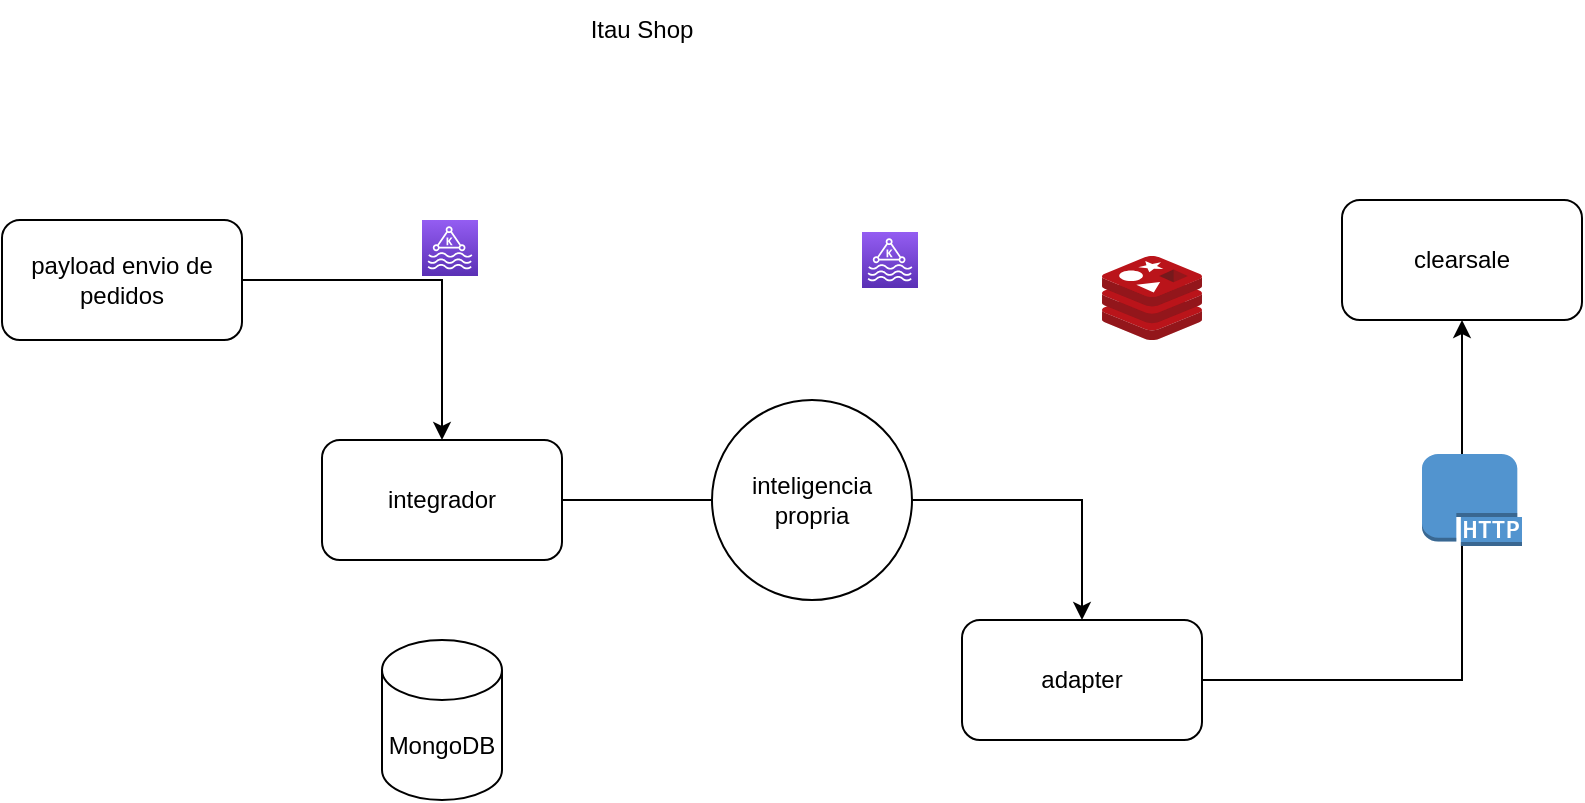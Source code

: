 <mxfile version="16.6.1" type="github" pages="2">
  <diagram id="XUTN4BySlDO3wBlAgurX" name="Page-1">
    <mxGraphModel dx="638" dy="794" grid="1" gridSize="10" guides="1" tooltips="1" connect="1" arrows="1" fold="1" page="1" pageScale="1" pageWidth="850" pageHeight="1100" math="0" shadow="0">
      <root>
        <mxCell id="0" />
        <mxCell id="1" parent="0" />
        <mxCell id="Q1-PNs51LBV9nEy08p4e-7" style="edgeStyle=orthogonalEdgeStyle;rounded=0;orthogonalLoop=1;jettySize=auto;html=1;" parent="1" source="Q1-PNs51LBV9nEy08p4e-1" target="Q1-PNs51LBV9nEy08p4e-2" edge="1">
          <mxGeometry relative="1" as="geometry" />
        </mxCell>
        <mxCell id="Q1-PNs51LBV9nEy08p4e-1" value="integrador" style="rounded=1;whiteSpace=wrap;html=1;" parent="1" vertex="1">
          <mxGeometry x="180" y="240" width="120" height="60" as="geometry" />
        </mxCell>
        <mxCell id="Q1-PNs51LBV9nEy08p4e-6" style="edgeStyle=orthogonalEdgeStyle;rounded=0;orthogonalLoop=1;jettySize=auto;html=1;" parent="1" source="Q1-PNs51LBV9nEy08p4e-2" target="Q1-PNs51LBV9nEy08p4e-3" edge="1">
          <mxGeometry relative="1" as="geometry">
            <mxPoint x="740" y="220" as="targetPoint" />
          </mxGeometry>
        </mxCell>
        <mxCell id="Q1-PNs51LBV9nEy08p4e-2" value="adapter" style="rounded=1;whiteSpace=wrap;html=1;" parent="1" vertex="1">
          <mxGeometry x="500" y="330" width="120" height="60" as="geometry" />
        </mxCell>
        <mxCell id="Q1-PNs51LBV9nEy08p4e-3" value="clearsale" style="rounded=1;whiteSpace=wrap;html=1;" parent="1" vertex="1">
          <mxGeometry x="690" y="120" width="120" height="60" as="geometry" />
        </mxCell>
        <mxCell id="Q1-PNs51LBV9nEy08p4e-8" style="edgeStyle=orthogonalEdgeStyle;rounded=0;orthogonalLoop=1;jettySize=auto;html=1;" parent="1" source="Q1-PNs51LBV9nEy08p4e-4" target="Q1-PNs51LBV9nEy08p4e-1" edge="1">
          <mxGeometry relative="1" as="geometry" />
        </mxCell>
        <mxCell id="Q1-PNs51LBV9nEy08p4e-4" value="payload envio de pedidos" style="rounded=1;whiteSpace=wrap;html=1;" parent="1" vertex="1">
          <mxGeometry x="20" y="130" width="120" height="60" as="geometry" />
        </mxCell>
        <mxCell id="Q1-PNs51LBV9nEy08p4e-5" value="Itau Shop" style="text;html=1;strokeColor=none;fillColor=none;align=center;verticalAlign=middle;whiteSpace=wrap;rounded=0;" parent="1" vertex="1">
          <mxGeometry x="310" y="20" width="60" height="30" as="geometry" />
        </mxCell>
        <mxCell id="Q1-PNs51LBV9nEy08p4e-9" value="" style="sketch=0;points=[[0,0,0],[0.25,0,0],[0.5,0,0],[0.75,0,0],[1,0,0],[0,1,0],[0.25,1,0],[0.5,1,0],[0.75,1,0],[1,1,0],[0,0.25,0],[0,0.5,0],[0,0.75,0],[1,0.25,0],[1,0.5,0],[1,0.75,0]];outlineConnect=0;fontColor=#232F3E;gradientColor=#945DF2;gradientDirection=north;fillColor=#5A30B5;strokeColor=#ffffff;dashed=0;verticalLabelPosition=bottom;verticalAlign=top;align=center;html=1;fontSize=12;fontStyle=0;aspect=fixed;shape=mxgraph.aws4.resourceIcon;resIcon=mxgraph.aws4.managed_streaming_for_kafka;" parent="1" vertex="1">
          <mxGeometry x="230" y="130" width="28" height="28" as="geometry" />
        </mxCell>
        <mxCell id="Q1-PNs51LBV9nEy08p4e-10" value="" style="outlineConnect=0;dashed=0;verticalLabelPosition=bottom;verticalAlign=top;align=center;html=1;shape=mxgraph.aws3.http_protocol;fillColor=#5294CF;gradientColor=none;" parent="1" vertex="1">
          <mxGeometry x="730" y="247" width="50" height="46" as="geometry" />
        </mxCell>
        <mxCell id="Q1-PNs51LBV9nEy08p4e-11" value="MongoDB" style="shape=cylinder3;whiteSpace=wrap;html=1;boundedLbl=1;backgroundOutline=1;size=15;" parent="1" vertex="1">
          <mxGeometry x="210" y="340" width="60" height="80" as="geometry" />
        </mxCell>
        <mxCell id="Q1-PNs51LBV9nEy08p4e-12" value="" style="sketch=0;aspect=fixed;html=1;points=[];align=center;image;fontSize=12;image=img/lib/mscae/Cache_Redis_Product.svg;" parent="1" vertex="1">
          <mxGeometry x="570" y="148" width="50" height="42" as="geometry" />
        </mxCell>
        <mxCell id="Q1-PNs51LBV9nEy08p4e-13" value="" style="shape=image;html=1;verticalAlign=top;verticalLabelPosition=bottom;labelBackgroundColor=#ffffff;imageAspect=0;aspect=fixed;image=https://cdn1.iconfinder.com/data/icons/nuvola2/48x48/actions/kgpg_identity.png" parent="1" vertex="1">
          <mxGeometry x="590" y="199" width="48" height="48" as="geometry" />
        </mxCell>
        <mxCell id="Q1-PNs51LBV9nEy08p4e-14" value="" style="sketch=0;points=[[0,0,0],[0.25,0,0],[0.5,0,0],[0.75,0,0],[1,0,0],[0,1,0],[0.25,1,0],[0.5,1,0],[0.75,1,0],[1,1,0],[0,0.25,0],[0,0.5,0],[0,0.75,0],[1,0.25,0],[1,0.5,0],[1,0.75,0]];outlineConnect=0;fontColor=#232F3E;gradientColor=#945DF2;gradientDirection=north;fillColor=#5A30B5;strokeColor=#ffffff;dashed=0;verticalLabelPosition=bottom;verticalAlign=top;align=center;html=1;fontSize=12;fontStyle=0;aspect=fixed;shape=mxgraph.aws4.resourceIcon;resIcon=mxgraph.aws4.managed_streaming_for_kafka;" parent="1" vertex="1">
          <mxGeometry x="450" y="136" width="28" height="28" as="geometry" />
        </mxCell>
        <mxCell id="Q1-PNs51LBV9nEy08p4e-15" value="inteligencia propria" style="ellipse;whiteSpace=wrap;html=1;aspect=fixed;" parent="1" vertex="1">
          <mxGeometry x="375" y="220" width="100" height="100" as="geometry" />
        </mxCell>
      </root>
    </mxGraphModel>
  </diagram>
  <diagram id="btWPKoFkMljEYEXe_9gW" name="Kotlin">
    <mxGraphModel dx="638" dy="794" grid="1" gridSize="10" guides="1" tooltips="1" connect="1" arrows="1" fold="1" page="1" pageScale="1" pageWidth="850" pageHeight="1100" math="0" shadow="0">
      <root>
        <mxCell id="ndLA-aKq9DVxJ6Pj1Hj2-0" />
        <mxCell id="ndLA-aKq9DVxJ6Pj1Hj2-1" parent="ndLA-aKq9DVxJ6Pj1Hj2-0" />
        <mxCell id="vFjYC5-n_VrW79ViCQxg-0" value="without JVM" style="rounded=1;whiteSpace=wrap;html=1;" vertex="1" parent="ndLA-aKq9DVxJ6Pj1Hj2-1">
          <mxGeometry x="601" y="130" width="120" height="60" as="geometry" />
        </mxCell>
        <mxCell id="vFjYC5-n_VrW79ViCQxg-1" value="JVM" style="rounded=1;whiteSpace=wrap;html=1;" vertex="1" parent="ndLA-aKq9DVxJ6Pj1Hj2-1">
          <mxGeometry x="241" y="130" width="120" height="60" as="geometry" />
        </mxCell>
        <mxCell id="vFjYC5-n_VrW79ViCQxg-2" value="VMs JavScript" style="rounded=1;whiteSpace=wrap;html=1;" vertex="1" parent="ndLA-aKq9DVxJ6Pj1Hj2-1">
          <mxGeometry x="441" y="130" width="120" height="60" as="geometry" />
        </mxCell>
        <mxCell id="vFjYC5-n_VrW79ViCQxg-7" style="edgeStyle=orthogonalEdgeStyle;rounded=0;orthogonalLoop=1;jettySize=auto;html=1;" edge="1" parent="ndLA-aKq9DVxJ6Pj1Hj2-1" source="vFjYC5-n_VrW79ViCQxg-3" target="vFjYC5-n_VrW79ViCQxg-1">
          <mxGeometry relative="1" as="geometry">
            <Array as="points">
              <mxPoint x="161" y="160" />
            </Array>
          </mxGeometry>
        </mxCell>
        <mxCell id="vFjYC5-n_VrW79ViCQxg-3" value="Java" style="rounded=1;whiteSpace=wrap;html=1;" vertex="1" parent="ndLA-aKq9DVxJ6Pj1Hj2-1">
          <mxGeometry x="101" y="290" width="120" height="60" as="geometry" />
        </mxCell>
        <mxCell id="vFjYC5-n_VrW79ViCQxg-8" style="edgeStyle=orthogonalEdgeStyle;rounded=0;orthogonalLoop=1;jettySize=auto;html=1;entryX=1;entryY=0.5;entryDx=0;entryDy=0;" edge="1" parent="ndLA-aKq9DVxJ6Pj1Hj2-1" source="vFjYC5-n_VrW79ViCQxg-4" target="vFjYC5-n_VrW79ViCQxg-1">
          <mxGeometry relative="1" as="geometry">
            <Array as="points">
              <mxPoint x="401" y="240" />
              <mxPoint x="381" y="240" />
              <mxPoint x="381" y="160" />
            </Array>
          </mxGeometry>
        </mxCell>
        <mxCell id="vFjYC5-n_VrW79ViCQxg-9" style="edgeStyle=orthogonalEdgeStyle;rounded=0;orthogonalLoop=1;jettySize=auto;html=1;" edge="1" parent="ndLA-aKq9DVxJ6Pj1Hj2-1" source="vFjYC5-n_VrW79ViCQxg-4" target="vFjYC5-n_VrW79ViCQxg-2">
          <mxGeometry relative="1" as="geometry">
            <Array as="points">
              <mxPoint x="481" y="240" />
              <mxPoint x="481" y="240" />
            </Array>
          </mxGeometry>
        </mxCell>
        <mxCell id="vFjYC5-n_VrW79ViCQxg-10" style="edgeStyle=orthogonalEdgeStyle;rounded=0;orthogonalLoop=1;jettySize=auto;html=1;" edge="1" parent="ndLA-aKq9DVxJ6Pj1Hj2-1" source="vFjYC5-n_VrW79ViCQxg-4" target="vFjYC5-n_VrW79ViCQxg-0">
          <mxGeometry relative="1" as="geometry" />
        </mxCell>
        <mxCell id="vFjYC5-n_VrW79ViCQxg-4" value="Kotlin" style="rounded=1;whiteSpace=wrap;html=1;" vertex="1" parent="ndLA-aKq9DVxJ6Pj1Hj2-1">
          <mxGeometry x="381" y="290" width="120" height="60" as="geometry" />
        </mxCell>
        <mxCell id="vFjYC5-n_VrW79ViCQxg-5" value="" style="shape=flexArrow;endArrow=classic;startArrow=classic;html=1;rounded=0;width=8;endSize=5.32;entryX=0;entryY=0.5;entryDx=0;entryDy=0;exitX=1;exitY=0.5;exitDx=0;exitDy=0;startWidth=10;startSize=5.32;endWidth=10;" edge="1" parent="ndLA-aKq9DVxJ6Pj1Hj2-1" source="vFjYC5-n_VrW79ViCQxg-3" target="vFjYC5-n_VrW79ViCQxg-4">
          <mxGeometry width="100" height="100" relative="1" as="geometry">
            <mxPoint x="231" y="460" as="sourcePoint" />
            <mxPoint x="331" y="360" as="targetPoint" />
            <Array as="points">
              <mxPoint x="301" y="320" />
            </Array>
          </mxGeometry>
        </mxCell>
        <mxCell id="vFjYC5-n_VrW79ViCQxg-6" value="Interoperability" style="text;html=1;align=center;verticalAlign=middle;resizable=0;points=[];autosize=1;strokeColor=none;fillColor=none;" vertex="1" parent="ndLA-aKq9DVxJ6Pj1Hj2-1">
          <mxGeometry x="261" y="300" width="90" height="20" as="geometry" />
        </mxCell>
        <mxCell id="vFjYC5-n_VrW79ViCQxg-11" value="base" style="text;html=1;align=center;verticalAlign=middle;resizable=0;points=[];autosize=1;strokeColor=none;fillColor=none;" vertex="1" parent="ndLA-aKq9DVxJ6Pj1Hj2-1">
          <mxGeometry x="121" y="200" width="40" height="20" as="geometry" />
        </mxCell>
        <mxCell id="vFjYC5-n_VrW79ViCQxg-12" value="base" style="text;html=1;align=center;verticalAlign=middle;resizable=0;points=[];autosize=1;strokeColor=none;fillColor=none;" vertex="1" parent="ndLA-aKq9DVxJ6Pj1Hj2-1">
          <mxGeometry x="371" y="210" width="40" height="20" as="geometry" />
        </mxCell>
        <mxCell id="vFjYC5-n_VrW79ViCQxg-13" value="opcao" style="text;html=1;align=center;verticalAlign=middle;resizable=0;points=[];autosize=1;strokeColor=none;fillColor=none;" vertex="1" parent="ndLA-aKq9DVxJ6Pj1Hj2-1">
          <mxGeometry x="466" y="230" width="50" height="20" as="geometry" />
        </mxCell>
        <mxCell id="vFjYC5-n_VrW79ViCQxg-14" value="possibilidade" style="text;html=1;align=center;verticalAlign=middle;resizable=0;points=[];autosize=1;strokeColor=none;fillColor=none;" vertex="1" parent="ndLA-aKq9DVxJ6Pj1Hj2-1">
          <mxGeometry x="606" y="240" width="90" height="20" as="geometry" />
        </mxCell>
        <mxCell id="vFjYC5-n_VrW79ViCQxg-15" value="&lt;h1&gt;&lt;span&gt;Lang&lt;/span&gt;&lt;br&gt;&lt;/h1&gt;&lt;div&gt;&lt;span&gt;concebida em 2010&lt;/span&gt;&lt;/div&gt;" style="text;html=1;strokeColor=none;fillColor=none;spacing=5;spacingTop=-20;whiteSpace=wrap;overflow=hidden;rounded=0;" vertex="1" parent="ndLA-aKq9DVxJ6Pj1Hj2-1">
          <mxGeometry x="346" y="360" width="190" height="70" as="geometry" />
        </mxCell>
        <mxCell id="vFjYC5-n_VrW79ViCQxg-16" value="gradle/ maven/ ant" style="ellipse;whiteSpace=wrap;html=1;" vertex="1" parent="ndLA-aKq9DVxJ6Pj1Hj2-1">
          <mxGeometry x="530" y="560" width="120" height="80" as="geometry" />
        </mxCell>
        <mxCell id="vFjYC5-n_VrW79ViCQxg-17" value="&lt;div&gt;www.manning.com/books/kotlin-in-action.&lt;/div&gt;&lt;div&gt;&lt;br&gt;&lt;/div&gt;&lt;div&gt;Jemerov, Dmitry; Isakova, Svetlana. Kotlin em ação (p. 20). Novatec Editora. Kindle Edition.&amp;nbsp;&lt;/div&gt;" style="text;html=1;align=center;verticalAlign=middle;resizable=0;points=[];autosize=1;strokeColor=none;fillColor=none;" vertex="1" parent="ndLA-aKq9DVxJ6Pj1Hj2-1">
          <mxGeometry x="50" y="630" width="510" height="50" as="geometry" />
        </mxCell>
        <mxCell id="vFjYC5-n_VrW79ViCQxg-18" value="http://try.kotl.in.&#xa;&#xa;&#xa;Jemerov, Dmitry; Isakova, Svetlana. Kotlin em ação (p. 26). Novatec Editora. Kindle Edition." style="text;whiteSpace=wrap;html=1;" vertex="1" parent="ndLA-aKq9DVxJ6Pj1Hj2-1">
          <mxGeometry x="60" y="700" width="510" height="70" as="geometry" />
        </mxCell>
        <mxCell id="vFjYC5-n_VrW79ViCQxg-20" style="edgeStyle=orthogonalEdgeStyle;rounded=0;orthogonalLoop=1;jettySize=auto;html=1;exitX=1;exitY=0.25;exitDx=0;exitDy=0;" edge="1" parent="ndLA-aKq9DVxJ6Pj1Hj2-1" source="vFjYC5-n_VrW79ViCQxg-19">
          <mxGeometry relative="1" as="geometry">
            <mxPoint x="310" y="480" as="targetPoint" />
          </mxGeometry>
        </mxCell>
        <mxCell id="vFjYC5-n_VrW79ViCQxg-19" value="&lt;h1&gt;&lt;span&gt;Estaticamente tipada&lt;/span&gt;&lt;br&gt;&lt;/h1&gt;&lt;div&gt;&lt;span&gt;toda construção é conhecida em tempo de compilação. O compilador é capaz de validar métodos e campos que estão tentando ser acessados&lt;/span&gt;&lt;/div&gt;" style="text;html=1;strokeColor=none;fillColor=none;spacing=5;spacingTop=-20;whiteSpace=wrap;overflow=hidden;rounded=0;" vertex="1" parent="ndLA-aKq9DVxJ6Pj1Hj2-1">
          <mxGeometry x="80" y="450" width="190" height="120" as="geometry" />
        </mxCell>
        <mxCell id="vFjYC5-n_VrW79ViCQxg-21" value="chamada de métodos mais rápida" style="text;html=1;align=center;verticalAlign=middle;resizable=0;points=[];autosize=1;strokeColor=none;fillColor=none;" vertex="1" parent="ndLA-aKq9DVxJ6Pj1Hj2-1">
          <mxGeometry x="316" y="470" width="200" height="20" as="geometry" />
        </mxCell>
        <mxCell id="vFjYC5-n_VrW79ViCQxg-22" style="edgeStyle=orthogonalEdgeStyle;rounded=0;orthogonalLoop=1;jettySize=auto;html=1;exitX=1;exitY=0.25;exitDx=0;exitDy=0;" edge="1" parent="ndLA-aKq9DVxJ6Pj1Hj2-1">
          <mxGeometry relative="1" as="geometry">
            <mxPoint x="310" y="500" as="targetPoint" />
            <mxPoint x="270" y="500" as="sourcePoint" />
            <Array as="points">
              <mxPoint x="300" y="500" />
              <mxPoint x="300" y="500" />
            </Array>
          </mxGeometry>
        </mxCell>
        <mxCell id="vFjYC5-n_VrW79ViCQxg-23" value="confiabilidade porque o compilador verifica o código" style="text;html=1;align=center;verticalAlign=middle;resizable=0;points=[];autosize=1;strokeColor=none;fillColor=none;" vertex="1" parent="ndLA-aKq9DVxJ6Pj1Hj2-1">
          <mxGeometry x="320" y="490" width="290" height="20" as="geometry" />
        </mxCell>
        <mxCell id="vFjYC5-n_VrW79ViCQxg-24" style="edgeStyle=orthogonalEdgeStyle;rounded=0;orthogonalLoop=1;jettySize=auto;html=1;exitX=1;exitY=0.25;exitDx=0;exitDy=0;" edge="1" parent="ndLA-aKq9DVxJ6Pj1Hj2-1">
          <mxGeometry relative="1" as="geometry">
            <mxPoint x="310" y="520" as="targetPoint" />
            <mxPoint x="270" y="520" as="sourcePoint" />
            <Array as="points">
              <mxPoint x="300" y="520" />
              <mxPoint x="300" y="520" />
            </Array>
          </mxGeometry>
        </mxCell>
        <mxCell id="vFjYC5-n_VrW79ViCQxg-25" value="preenchimento automatico de codigo de forma mais precisa" style="text;html=1;align=center;verticalAlign=middle;resizable=0;points=[];autosize=1;strokeColor=none;fillColor=none;" vertex="1" parent="ndLA-aKq9DVxJ6Pj1Hj2-1">
          <mxGeometry x="320" y="510" width="330" height="20" as="geometry" />
        </mxCell>
      </root>
    </mxGraphModel>
  </diagram>
</mxfile>
